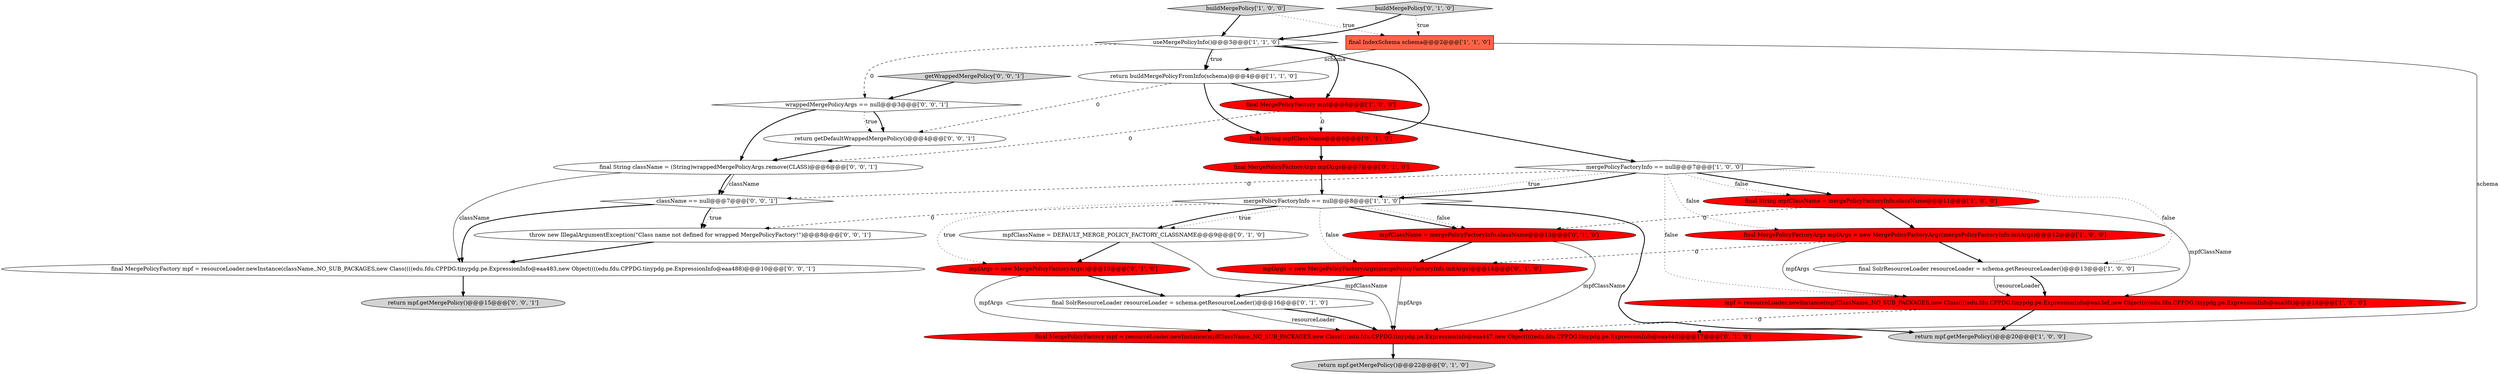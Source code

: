 digraph {
23 [style = filled, label = "throw new IllegalArgumentException(\"Class name not defined for wrapped MergePolicyFactory!\")@@@8@@@['0', '0', '1']", fillcolor = white, shape = ellipse image = "AAA0AAABBB3BBB"];
18 [style = filled, label = "mpfClassName = DEFAULT_MERGE_POLICY_FACTORY_CLASSNAME@@@9@@@['0', '1', '0']", fillcolor = white, shape = ellipse image = "AAA0AAABBB2BBB"];
29 [style = filled, label = "getWrappedMergePolicy['0', '0', '1']", fillcolor = lightgray, shape = diamond image = "AAA0AAABBB3BBB"];
5 [style = filled, label = "buildMergePolicy['1', '0', '0']", fillcolor = lightgray, shape = diamond image = "AAA0AAABBB1BBB"];
8 [style = filled, label = "final IndexSchema schema@@@2@@@['1', '1', '0']", fillcolor = tomato, shape = box image = "AAA0AAABBB1BBB"];
15 [style = filled, label = "mpfClassName = mergePolicyFactoryInfo.className@@@13@@@['0', '1', '0']", fillcolor = red, shape = ellipse image = "AAA1AAABBB2BBB"];
16 [style = filled, label = "buildMergePolicy['0', '1', '0']", fillcolor = lightgray, shape = diamond image = "AAA0AAABBB2BBB"];
19 [style = filled, label = "final String mpfClassName@@@6@@@['0', '1', '0']", fillcolor = red, shape = ellipse image = "AAA1AAABBB2BBB"];
1 [style = filled, label = "final MergePolicyFactory mpf@@@6@@@['1', '0', '0']", fillcolor = red, shape = ellipse image = "AAA1AAABBB1BBB"];
6 [style = filled, label = "mpf = resourceLoader.newInstance(mpfClassName,,NO_SUB_PACKAGES,new Class((((edu.fdu.CPPDG.tinypdg.pe.ExpressionInfo@eaa3ef,new Object((((edu.fdu.CPPDG.tinypdg.pe.ExpressionInfo@eaa3f4)@@@14@@@['1', '0', '0']", fillcolor = red, shape = ellipse image = "AAA1AAABBB1BBB"];
10 [style = filled, label = "useMergePolicyInfo()@@@3@@@['1', '1', '0']", fillcolor = white, shape = diamond image = "AAA0AAABBB1BBB"];
11 [style = filled, label = "mergePolicyFactoryInfo == null@@@7@@@['1', '0', '0']", fillcolor = white, shape = diamond image = "AAA0AAABBB1BBB"];
9 [style = filled, label = "final SolrResourceLoader resourceLoader = schema.getResourceLoader()@@@13@@@['1', '0', '0']", fillcolor = white, shape = ellipse image = "AAA0AAABBB1BBB"];
4 [style = filled, label = "final MergePolicyFactoryArgs mpfArgs = new MergePolicyFactoryArgs(mergePolicyFactoryInfo.initArgs)@@@12@@@['1', '0', '0']", fillcolor = red, shape = ellipse image = "AAA1AAABBB1BBB"];
21 [style = filled, label = "final MergePolicyFactoryArgs mpfArgs@@@7@@@['0', '1', '0']", fillcolor = red, shape = ellipse image = "AAA1AAABBB2BBB"];
24 [style = filled, label = "wrappedMergePolicyArgs == null@@@3@@@['0', '0', '1']", fillcolor = white, shape = diamond image = "AAA0AAABBB3BBB"];
3 [style = filled, label = "return buildMergePolicyFromInfo(schema)@@@4@@@['1', '1', '0']", fillcolor = white, shape = ellipse image = "AAA0AAABBB1BBB"];
12 [style = filled, label = "mpfArgs = new MergePolicyFactoryArgs()@@@10@@@['0', '1', '0']", fillcolor = red, shape = ellipse image = "AAA1AAABBB2BBB"];
17 [style = filled, label = "final SolrResourceLoader resourceLoader = schema.getResourceLoader()@@@16@@@['0', '1', '0']", fillcolor = white, shape = ellipse image = "AAA0AAABBB2BBB"];
7 [style = filled, label = "final String mpfClassName = mergePolicyFactoryInfo.className@@@11@@@['1', '0', '0']", fillcolor = red, shape = ellipse image = "AAA1AAABBB1BBB"];
27 [style = filled, label = "final String className = (String)wrappedMergePolicyArgs.remove(CLASS)@@@6@@@['0', '0', '1']", fillcolor = white, shape = ellipse image = "AAA0AAABBB3BBB"];
0 [style = filled, label = "mergePolicyFactoryInfo == null@@@8@@@['1', '1', '0']", fillcolor = white, shape = diamond image = "AAA0AAABBB1BBB"];
2 [style = filled, label = "return mpf.getMergePolicy()@@@20@@@['1', '0', '0']", fillcolor = lightgray, shape = ellipse image = "AAA0AAABBB1BBB"];
22 [style = filled, label = "className == null@@@7@@@['0', '0', '1']", fillcolor = white, shape = diamond image = "AAA0AAABBB3BBB"];
14 [style = filled, label = "mpfArgs = new MergePolicyFactoryArgs(mergePolicyFactoryInfo.initArgs)@@@14@@@['0', '1', '0']", fillcolor = red, shape = ellipse image = "AAA1AAABBB2BBB"];
20 [style = filled, label = "final MergePolicyFactory mpf = resourceLoader.newInstance(mpfClassName,,NO_SUB_PACKAGES,new Class((((edu.fdu.CPPDG.tinypdg.pe.ExpressionInfo@eaa447,new Object((((edu.fdu.CPPDG.tinypdg.pe.ExpressionInfo@eaa44d)@@@17@@@['0', '1', '0']", fillcolor = red, shape = ellipse image = "AAA1AAABBB2BBB"];
28 [style = filled, label = "final MergePolicyFactory mpf = resourceLoader.newInstance(className,,NO_SUB_PACKAGES,new Class((((edu.fdu.CPPDG.tinypdg.pe.ExpressionInfo@eaa483,new Object((((edu.fdu.CPPDG.tinypdg.pe.ExpressionInfo@eaa488)@@@10@@@['0', '0', '1']", fillcolor = white, shape = ellipse image = "AAA0AAABBB3BBB"];
25 [style = filled, label = "return mpf.getMergePolicy()@@@15@@@['0', '0', '1']", fillcolor = lightgray, shape = ellipse image = "AAA0AAABBB3BBB"];
13 [style = filled, label = "return mpf.getMergePolicy()@@@22@@@['0', '1', '0']", fillcolor = lightgray, shape = ellipse image = "AAA0AAABBB2BBB"];
26 [style = filled, label = "return getDefaultWrappedMergePolicy()@@@4@@@['0', '0', '1']", fillcolor = white, shape = ellipse image = "AAA0AAABBB3BBB"];
17->20 [style = solid, label="resourceLoader"];
4->9 [style = bold, label=""];
16->8 [style = dotted, label="true"];
5->10 [style = bold, label=""];
0->12 [style = dotted, label="true"];
20->13 [style = bold, label=""];
22->23 [style = dotted, label="true"];
0->18 [style = dotted, label="true"];
3->1 [style = bold, label=""];
21->0 [style = bold, label=""];
15->14 [style = bold, label=""];
16->10 [style = bold, label=""];
6->20 [style = dashed, label="0"];
8->3 [style = solid, label="schema"];
14->20 [style = solid, label="mpfArgs"];
3->26 [style = dashed, label="0"];
1->27 [style = dashed, label="0"];
10->19 [style = bold, label=""];
0->23 [style = dashed, label="0"];
0->2 [style = bold, label=""];
12->17 [style = bold, label=""];
1->19 [style = dashed, label="0"];
11->22 [style = dashed, label="0"];
18->12 [style = bold, label=""];
10->3 [style = dotted, label="true"];
10->3 [style = bold, label=""];
14->17 [style = bold, label=""];
22->28 [style = bold, label=""];
7->4 [style = bold, label=""];
27->22 [style = solid, label="className"];
27->22 [style = bold, label=""];
22->23 [style = bold, label=""];
9->6 [style = solid, label="resourceLoader"];
0->15 [style = bold, label=""];
7->6 [style = solid, label="mpfClassName"];
1->11 [style = bold, label=""];
9->6 [style = bold, label=""];
6->2 [style = bold, label=""];
11->4 [style = dotted, label="false"];
23->28 [style = bold, label=""];
24->26 [style = bold, label=""];
26->27 [style = bold, label=""];
4->6 [style = solid, label="mpfArgs"];
12->20 [style = solid, label="mpfArgs"];
11->0 [style = bold, label=""];
0->15 [style = dotted, label="false"];
3->19 [style = bold, label=""];
24->26 [style = dotted, label="true"];
11->0 [style = dotted, label="true"];
11->9 [style = dotted, label="false"];
11->6 [style = dotted, label="false"];
18->20 [style = solid, label="mpfClassName"];
8->20 [style = solid, label="schema"];
0->14 [style = dotted, label="false"];
7->15 [style = dashed, label="0"];
15->20 [style = solid, label="mpfClassName"];
28->25 [style = bold, label=""];
0->18 [style = bold, label=""];
4->14 [style = dashed, label="0"];
19->21 [style = bold, label=""];
5->8 [style = dotted, label="true"];
10->1 [style = bold, label=""];
29->24 [style = bold, label=""];
24->27 [style = bold, label=""];
10->24 [style = dashed, label="0"];
11->7 [style = bold, label=""];
27->28 [style = solid, label="className"];
17->20 [style = bold, label=""];
11->7 [style = dotted, label="false"];
}
